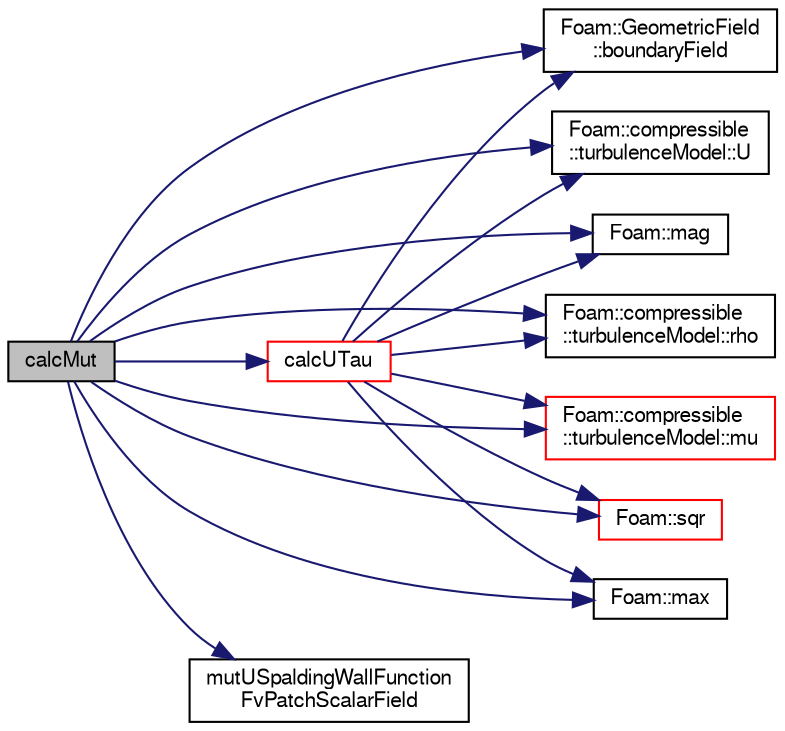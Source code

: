 digraph "calcMut"
{
  bgcolor="transparent";
  edge [fontname="FreeSans",fontsize="10",labelfontname="FreeSans",labelfontsize="10"];
  node [fontname="FreeSans",fontsize="10",shape=record];
  rankdir="LR";
  Node16 [label="calcMut",height=0.2,width=0.4,color="black", fillcolor="grey75", style="filled", fontcolor="black"];
  Node16 -> Node17 [color="midnightblue",fontsize="10",style="solid",fontname="FreeSans"];
  Node17 [label="Foam::GeometricField\l::boundaryField",height=0.2,width=0.4,color="black",URL="$a22434.html#a3c6c1a789b48ea0c5e8bff64f9c14f2d",tooltip="Return reference to GeometricBoundaryField. "];
  Node16 -> Node18 [color="midnightblue",fontsize="10",style="solid",fontname="FreeSans"];
  Node18 [label="calcUTau",height=0.2,width=0.4,color="red",URL="$a30714.html#a24807ec3405a761fb6380573614a3040",tooltip="Calculate the friction velocity. "];
  Node18 -> Node20 [color="midnightblue",fontsize="10",style="solid",fontname="FreeSans"];
  Node20 [label="Foam::compressible\l::turbulenceModel::U",height=0.2,width=0.4,color="black",URL="$a30818.html#a536d168d7b335fe81f506f232b5b4872",tooltip="Access function to velocity field. "];
  Node18 -> Node17 [color="midnightblue",fontsize="10",style="solid",fontname="FreeSans"];
  Node18 -> Node21 [color="midnightblue",fontsize="10",style="solid",fontname="FreeSans"];
  Node21 [label="Foam::mag",height=0.2,width=0.4,color="black",URL="$a21124.html#a929da2a3fdcf3dacbbe0487d3a330dae"];
  Node18 -> Node23 [color="midnightblue",fontsize="10",style="solid",fontname="FreeSans"];
  Node23 [label="Foam::compressible\l::turbulenceModel::rho",height=0.2,width=0.4,color="black",URL="$a30818.html#a85451bc9acf825ab1d3c3c143714bc38",tooltip="Access function to density field. "];
  Node18 -> Node24 [color="midnightblue",fontsize="10",style="solid",fontname="FreeSans"];
  Node24 [label="Foam::compressible\l::turbulenceModel::mu",height=0.2,width=0.4,color="red",URL="$a30818.html#a54025d7e9635694b562bfb981e31e6da",tooltip="Return the laminar viscosity. "];
  Node18 -> Node34 [color="midnightblue",fontsize="10",style="solid",fontname="FreeSans"];
  Node34 [label="Foam::sqr",height=0.2,width=0.4,color="red",URL="$a21124.html#a277dc11c581d53826ab5090b08f3b17b"];
  Node18 -> Node35 [color="midnightblue",fontsize="10",style="solid",fontname="FreeSans"];
  Node35 [label="Foam::max",height=0.2,width=0.4,color="black",URL="$a21124.html#ac993e906cf2774ae77e666bc24e81733"];
  Node16 -> Node21 [color="midnightblue",fontsize="10",style="solid",fontname="FreeSans"];
  Node16 -> Node35 [color="midnightblue",fontsize="10",style="solid",fontname="FreeSans"];
  Node16 -> Node24 [color="midnightblue",fontsize="10",style="solid",fontname="FreeSans"];
  Node16 -> Node36 [color="midnightblue",fontsize="10",style="solid",fontname="FreeSans"];
  Node36 [label="mutUSpaldingWallFunction\lFvPatchScalarField",height=0.2,width=0.4,color="black",URL="$a30714.html#a64b48fcd799825bf674caea7ab1bb337",tooltip="Construct from patch and internal field. "];
  Node16 -> Node23 [color="midnightblue",fontsize="10",style="solid",fontname="FreeSans"];
  Node16 -> Node34 [color="midnightblue",fontsize="10",style="solid",fontname="FreeSans"];
  Node16 -> Node20 [color="midnightblue",fontsize="10",style="solid",fontname="FreeSans"];
}
